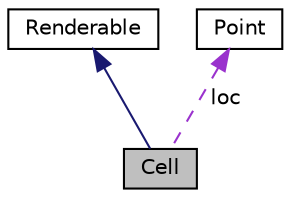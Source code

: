 digraph "Cell"
{
  edge [fontname="Helvetica",fontsize="10",labelfontname="Helvetica",labelfontsize="10"];
  node [fontname="Helvetica",fontsize="10",shape=record];
  Node1 [label="Cell",height=0.2,width=0.4,color="black", fillcolor="grey75", style="filled", fontcolor="black"];
  Node2 -> Node1 [dir="back",color="midnightblue",fontsize="10",style="solid"];
  Node2 [label="Renderable",height=0.2,width=0.4,color="black", fillcolor="white", style="filled",URL="$classRenderable.html"];
  Node3 -> Node1 [dir="back",color="darkorchid3",fontsize="10",style="dashed",label=" loc" ];
  Node3 [label="Point",height=0.2,width=0.4,color="black", fillcolor="white", style="filled",URL="$classPoint.html"];
}
